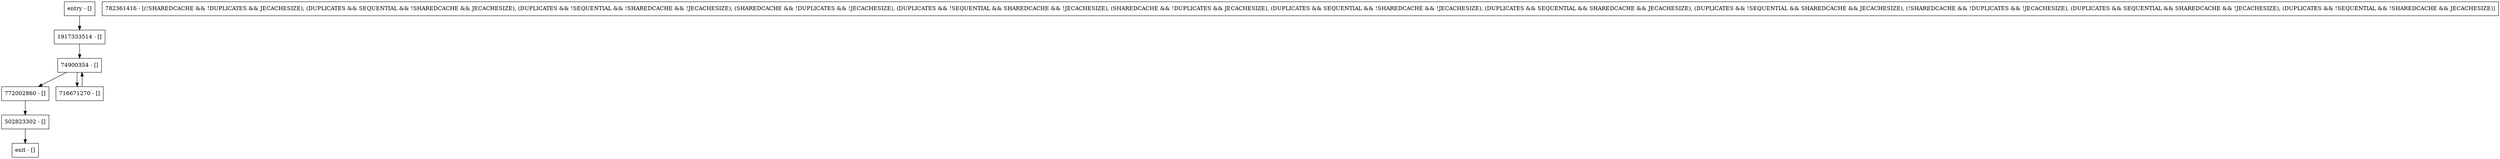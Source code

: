 digraph process {
node [shape=record];
entry [label="entry - []"];
exit [label="exit - []"];
502823302 [label="502823302 - []"];
772002860 [label="772002860 - []"];
74900354 [label="74900354 - []"];
716671270 [label="716671270 - []"];
782361416 [label="782361416 - [(!SHAREDCACHE && !DUPLICATES && JECACHESIZE), (DUPLICATES && SEQUENTIAL && !SHAREDCACHE && JECACHESIZE), (DUPLICATES && !SEQUENTIAL && !SHAREDCACHE && !JECACHESIZE), (SHAREDCACHE && !DUPLICATES && !JECACHESIZE), (DUPLICATES && !SEQUENTIAL && SHAREDCACHE && !JECACHESIZE), (SHAREDCACHE && !DUPLICATES && JECACHESIZE), (DUPLICATES && SEQUENTIAL && !SHAREDCACHE && !JECACHESIZE), (DUPLICATES && SEQUENTIAL && SHAREDCACHE && JECACHESIZE), (DUPLICATES && !SEQUENTIAL && SHAREDCACHE && JECACHESIZE), (!SHAREDCACHE && !DUPLICATES && !JECACHESIZE), (DUPLICATES && SEQUENTIAL && SHAREDCACHE && !JECACHESIZE), (DUPLICATES && !SEQUENTIAL && !SHAREDCACHE && JECACHESIZE)]"];
1917333514 [label="1917333514 - []"];
entry;
exit;
entry -> 1917333514;
502823302 -> exit;
772002860 -> 502823302;
74900354 -> 772002860;
74900354 -> 716671270;
716671270 -> 74900354;
1917333514 -> 74900354;
}
